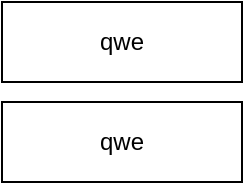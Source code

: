 <mxfile version="24.2.0" type="device">
  <diagram name="Страница — 1" id="kPlZfax6J9OcnyL7TPXB">
    <mxGraphModel dx="853" dy="441" grid="1" gridSize="10" guides="1" tooltips="1" connect="1" arrows="1" fold="1" page="1" pageScale="1" pageWidth="827" pageHeight="1169" math="0" shadow="0">
      <root>
        <mxCell id="0" />
        <mxCell id="1" parent="0" />
        <mxCell id="NtOLjjuYQiUlywFPkd6J-1" value="qwe" style="rounded=0;whiteSpace=wrap;html=1;" vertex="1" parent="1">
          <mxGeometry x="10" y="10" width="120" height="40" as="geometry" />
        </mxCell>
        <mxCell id="NtOLjjuYQiUlywFPkd6J-2" value="qwe" style="rounded=0;whiteSpace=wrap;html=1;" vertex="1" parent="1">
          <mxGeometry x="10" y="60" width="120" height="40" as="geometry" />
        </mxCell>
      </root>
    </mxGraphModel>
  </diagram>
</mxfile>
